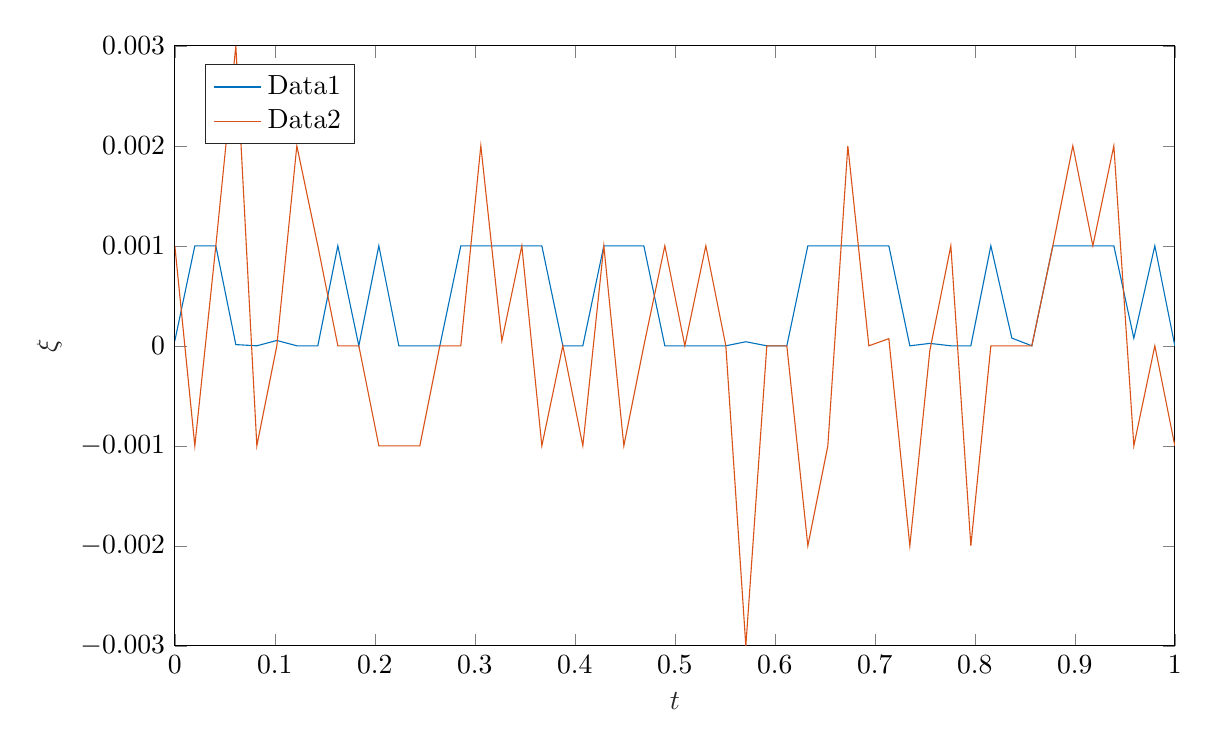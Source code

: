 % This file was created by matlab2tikz.
%
%The latest updates can be retrieved from
%  http://www.mathworks.com/matlabcentral/fileexchange/22022-matlab2tikz-matlab2tikz
%where you can also make suggestions and rate matlab2tikz.
%
\definecolor{mycolor1}{rgb}{0.0,0.447,0.741}%
\definecolor{mycolor2}{rgb}{0.85,0.325,0.098}%
%
\begin{tikzpicture}

\begin{axis}[%
width=5in,
height=3in,
at={(0.758in,0.481in)},
scale only axis,
xmin=0,
xmax=1,
xlabel style={font=\color{white!15!black}},
xlabel={$t$},
ymin=-0.003,
ymax=0.003,
ylabel style={font=\color{white!15!black}},
ylabel={$\xi$},
scaled y ticks=false,
yticklabel style={/pgf/number format/fixed,/pgf/number format/precision=3},
axis background/.style={fill=white},
legend style={at={(0.03,0.97)}, anchor=north west, legend cell align=left, align=left, draw=white!15!black}
]
\addplot [color=mycolor1]
  table[row sep=crcr]{%
0	4.963e-05\\
0.02	0.001\\
0.041	0.001\\
0.061	1.203e-05\\
0.082	0.0\\
0.102	5.343e-05\\
0.122	0.0\\
0.143	0.0\\
0.163	0.001\\
0.184	0.0\\
0.204	0.001\\
0.224	0.0\\
0.245	0.0\\
0.265	0.0\\
0.286	0.001\\
0.306	0.001\\
0.327	0.001\\
0.347	0.001\\
0.367	0.001\\
0.388	0.0\\
0.408	0.0\\
0.429	0.001\\
0.449	0.001\\
0.469	0.001\\
0.49	0.0\\
0.51	0.0\\
0.531	0.0\\
0.551	0.0\\
0.571	4.064e-05\\
0.592	0.0\\
0.612	0.0\\
0.633	0.001\\
0.653	0.001\\
0.673	0.001\\
0.694	0.001\\
0.714	0.001\\
0.735	0.0\\
0.755	2.413e-05\\
0.776	0.0\\
0.796	0.0\\
0.816	0.001\\
0.837	7.714e-05\\
0.857	0.0\\
0.878	0.001\\
0.898	0.001\\
0.918	0.001\\
0.939	0.001\\
0.959	7.585e-05\\
0.98	0.001\\
1	0.0\\
};
\addlegendentry{Data1}

\addplot [color=mycolor2]
  table[row sep=crcr]{%
0	0.001\\
0.02	-0.001\\
0.041	0.001\\
0.061	0.003\\
0.082	-0.001\\
0.102	-0.0\\
0.122	0.002\\
0.143	0.001\\
0.163	0.0\\
0.184	-0.0\\
0.204	-0.001\\
0.224	-0.001\\
0.245	-0.001\\
0.265	0.0\\
0.286	0.0\\
0.306	0.002\\
0.327	4.864e-05\\
0.347	0.001\\
0.367	-0.001\\
0.388	0.0\\
0.408	-0.001\\
0.429	0.001\\
0.449	-0.001\\
0.469	0.0\\
0.49	0.001\\
0.51	0.0\\
0.531	0.001\\
0.551	-0.0\\
0.571	-0.003\\
0.592	-0.0\\
0.612	0.0\\
0.633	-0.002\\
0.653	-0.001\\
0.673	0.002\\
0.694	-0.0\\
0.714	7.144e-05\\
0.735	-0.002\\
0.755	-4.704e-05\\
0.776	0.001\\
0.796	-0.002\\
0.816	-0.0\\
0.837	-0.0\\
0.857	0.0\\
0.878	0.001\\
0.898	0.002\\
0.918	0.001\\
0.939	0.002\\
0.959	-0.001\\
0.98	-0.0\\
1	-0.001\\
};
\addlegendentry{Data2}

\end{axis}
\end{tikzpicture}%